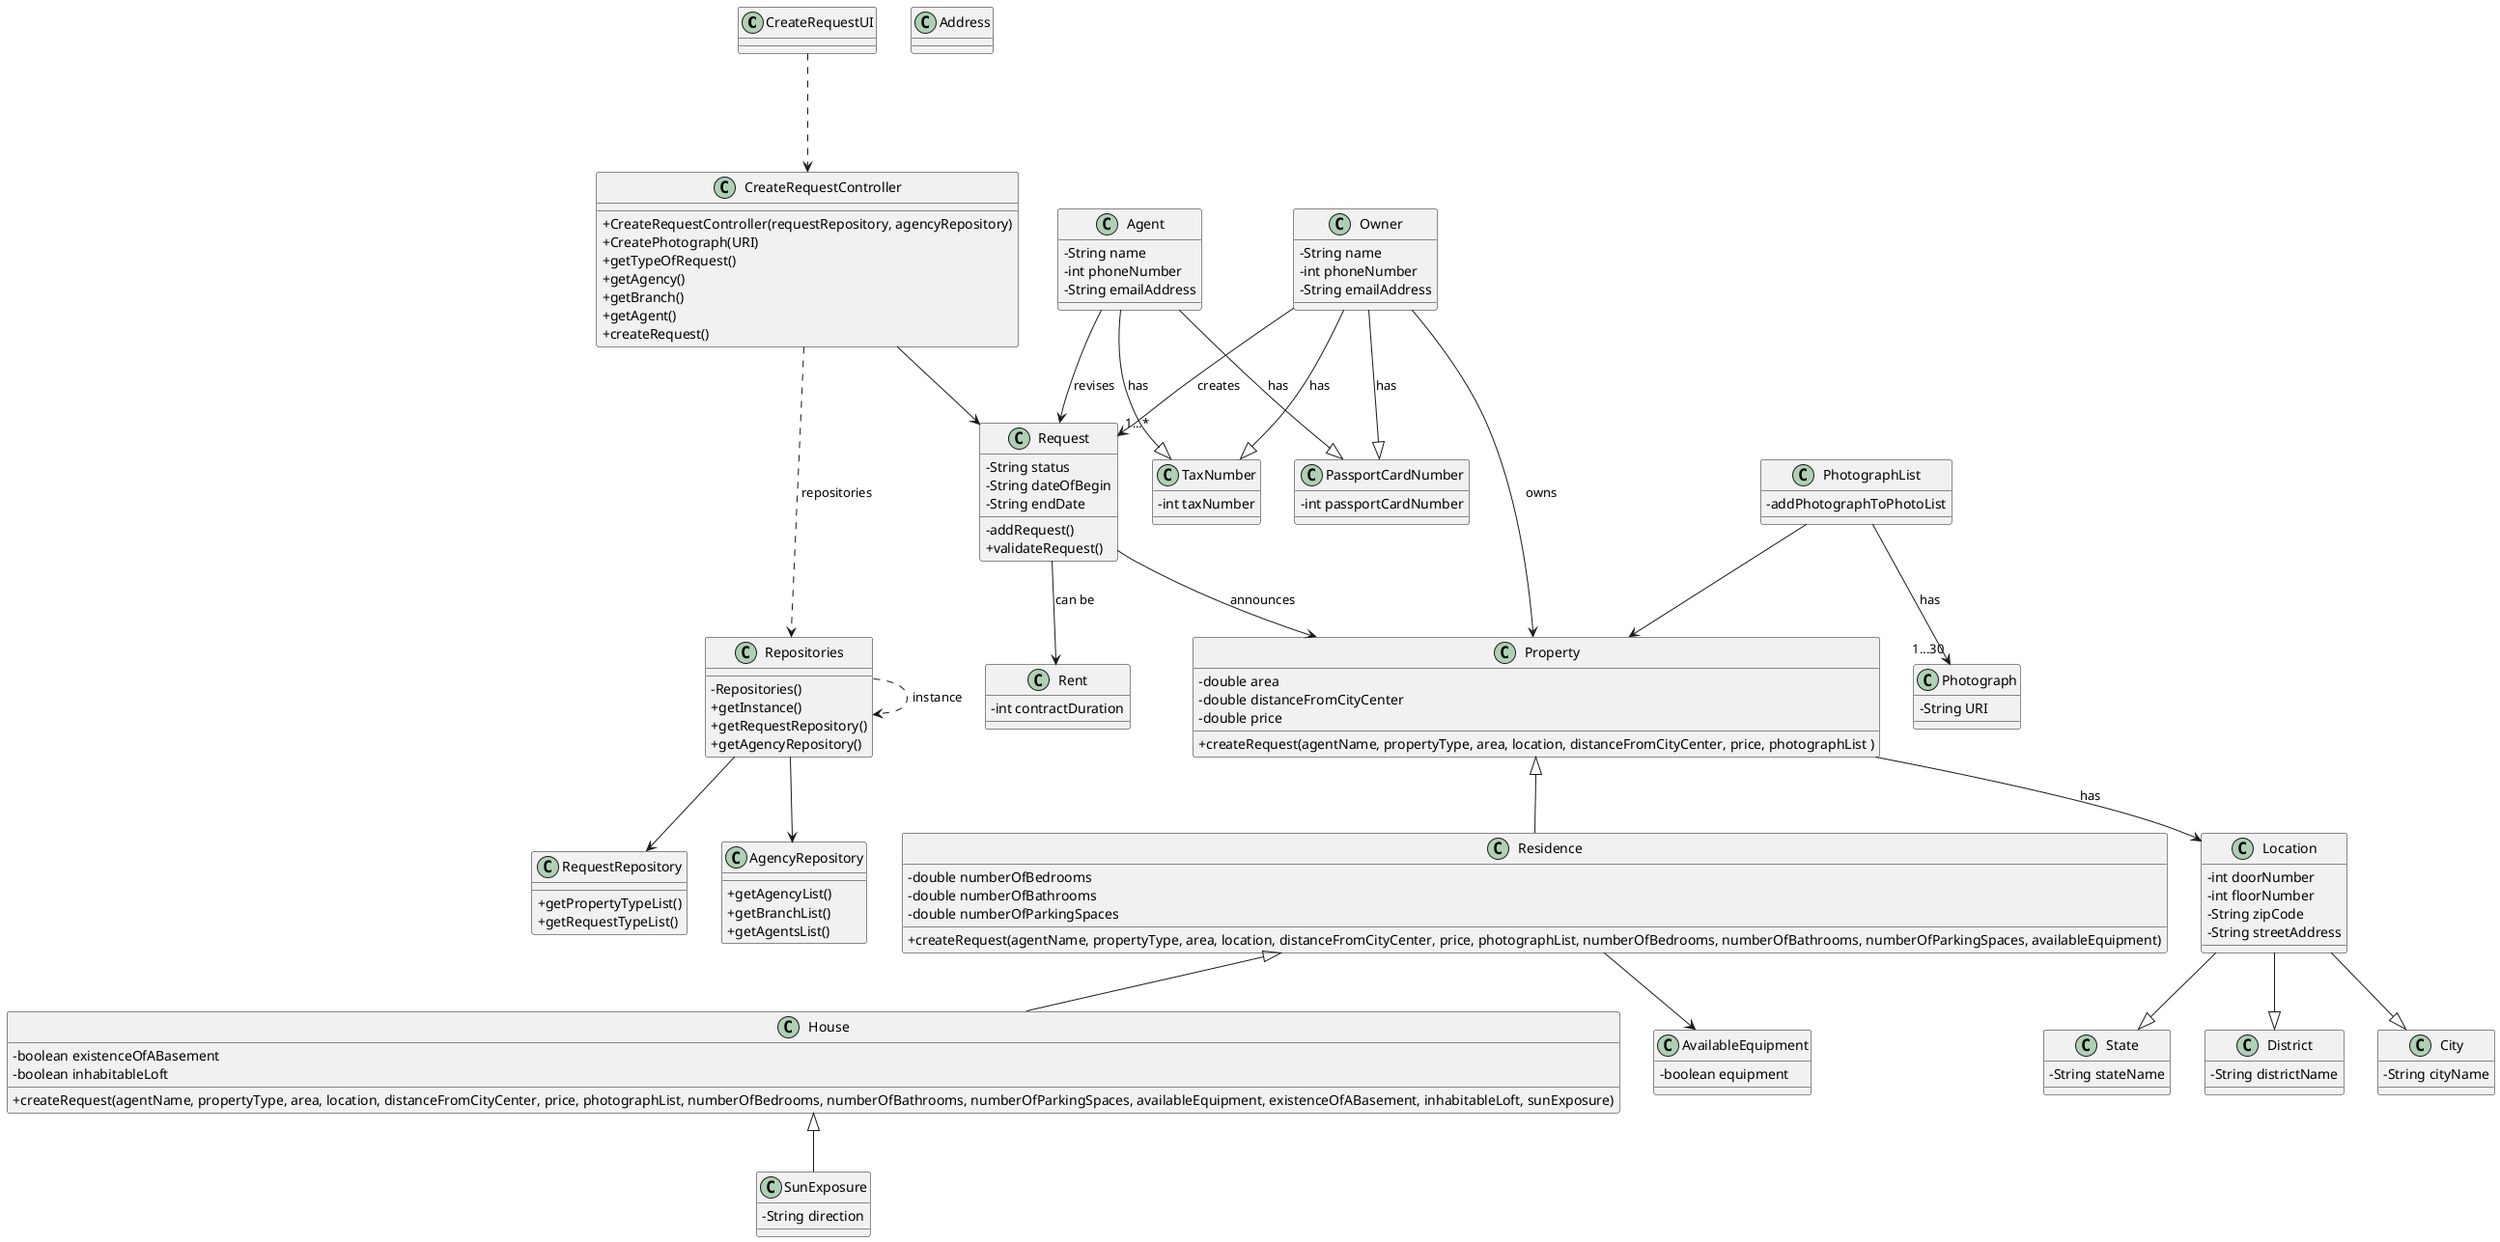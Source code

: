 @startuml
skinparam classAttributeIconSize 0
skinparam linetype polylyne

class CreateRequestUI{
}

class CreateRequestController{
+CreateRequestController(requestRepository, agencyRepository)
+CreatePhotograph(URI)
+getTypeOfRequest()
+getAgency()
+getBranch()
+getAgent()
+createRequest()
}

class Repositories{
-Repositories()
+getInstance()
+getRequestRepository()
+getAgencyRepository()
}

class RequestRepository{
+getPropertyTypeList()
+getRequestTypeList()
}

class AgencyRepository{
+getAgencyList()
+getBranchList()
+getAgentsList()
}

class Photograph{
- String URI
}


class PhotographList{
-addPhotographToPhotoList
}

class Request{
-String status
-String dateOfBegin
-String endDate
-addRequest()
+validateRequest()
}

class Property{
-double area
-double distanceFromCityCenter
-double price
+createRequest(agentName, propertyType, area, location, distanceFromCityCenter, price, photographList )
}

class Residence{
-double numberOfBedrooms
-double numberOfBathrooms
-double numberOfParkingSpaces
+createRequest(agentName, propertyType, area, location, distanceFromCityCenter, price, photographList, numberOfBedrooms, numberOfBathrooms, numberOfParkingSpaces, availableEquipment)
}

class AvailableEquipment{
-boolean equipment
}

class House{
-boolean existenceOfABasement
-boolean inhabitableLoft
+createRequest(agentName, propertyType, area, location, distanceFromCityCenter, price, photographList, numberOfBedrooms, numberOfBathrooms, numberOfParkingSpaces, availableEquipment, existenceOfABasement, inhabitableLoft, sunExposure)
}

class SunExposure{
-String direction
}

class Location{
-int doorNumber
-int floorNumber
-String zipCode
-String streetAddress
}

class State{
-String stateName
}

class District{
-String districtName
}

class City{
-String cityName
}

class Rent{
-int contractDuration
}

class Owner{
-String name
-int phoneNumber
-String emailAddress
}

class Agent{
-String name
-int phoneNumber
-String emailAddress
}

class TaxNumber{
-int taxNumber
}

class PassportCardNumber{
-int passportCardNumber
}

class Address{
}

CreateRequestUI -.-> CreateRequestController
Repositories -.-> Repositories : instance
CreateRequestController -.-> Repositories : repositories
Repositories --> AgencyRepository
Repositories --> RequestRepository
Location --|> State
Location --|> City
Location --|> District
Property <|-- Residence
Property --> Location : has
PhotographList --> Property
Residence <|-- House
Residence --> AvailableEquipment
Request --> Property : announces
House <|-- SunExposure
Request --> Rent : can be
PhotographList --> "1...30" Photograph : has
CreateRequestController --> Request
Owner -> Property : owns
Owner --|> TaxNumber : has
Owner --|> PassportCardNumber : has
Agent --|> PassportCardNumber : has
Agent --|> TaxNumber : has
Owner -> "1...*" Request : creates
Agent --> Request : revises
@enduml